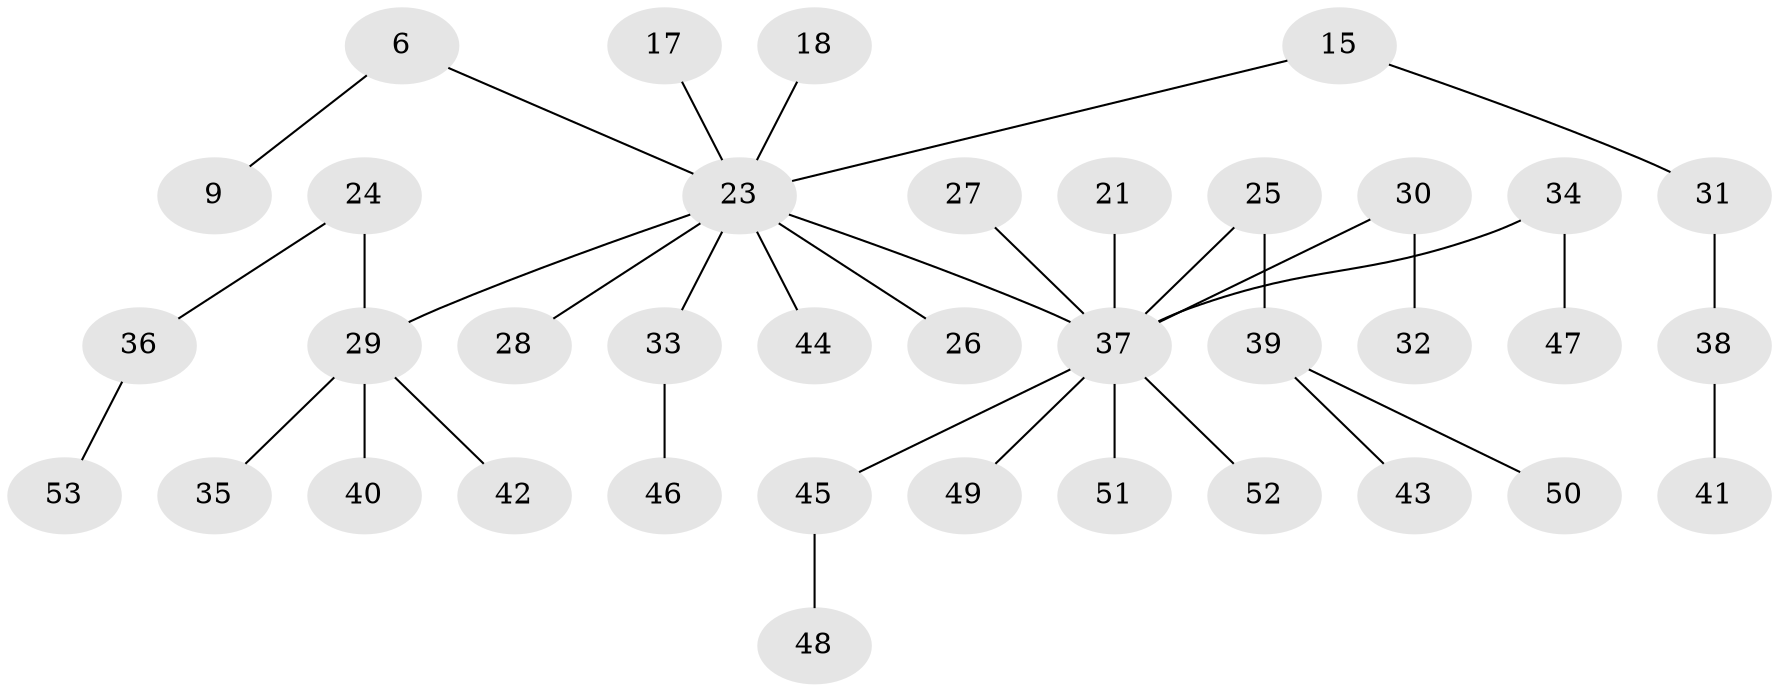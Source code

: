 // original degree distribution, {5: 0.03773584905660377, 3: 0.18867924528301888, 6: 0.018867924528301886, 2: 0.22641509433962265, 1: 0.49056603773584906, 4: 0.03773584905660377}
// Generated by graph-tools (version 1.1) at 2025/56/03/04/25 21:56:27]
// undirected, 37 vertices, 36 edges
graph export_dot {
graph [start="1"]
  node [color=gray90,style=filled];
  6;
  9;
  15;
  17;
  18;
  21;
  23 [super="+10"];
  24;
  25 [super="+20"];
  26;
  27;
  28;
  29 [super="+3"];
  30;
  31;
  32;
  33;
  34 [super="+8"];
  35;
  36;
  37 [super="+13+19+22+12+16"];
  38;
  39;
  40;
  41;
  42;
  43;
  44;
  45;
  46;
  47;
  48;
  49;
  50;
  51;
  52;
  53;
  6 -- 9;
  6 -- 23;
  15 -- 31;
  15 -- 23;
  17 -- 23;
  18 -- 23;
  21 -- 37;
  23 -- 33;
  23 -- 44;
  23 -- 26;
  23 -- 28;
  23 -- 29;
  23 -- 37;
  24 -- 36;
  24 -- 29;
  25 -- 37;
  25 -- 39;
  27 -- 37;
  29 -- 42;
  29 -- 35;
  29 -- 40;
  30 -- 32;
  30 -- 37;
  31 -- 38;
  33 -- 46;
  34 -- 47;
  34 -- 37;
  36 -- 53;
  37 -- 45;
  37 -- 52;
  37 -- 49;
  37 -- 51;
  38 -- 41;
  39 -- 43;
  39 -- 50;
  45 -- 48;
}
